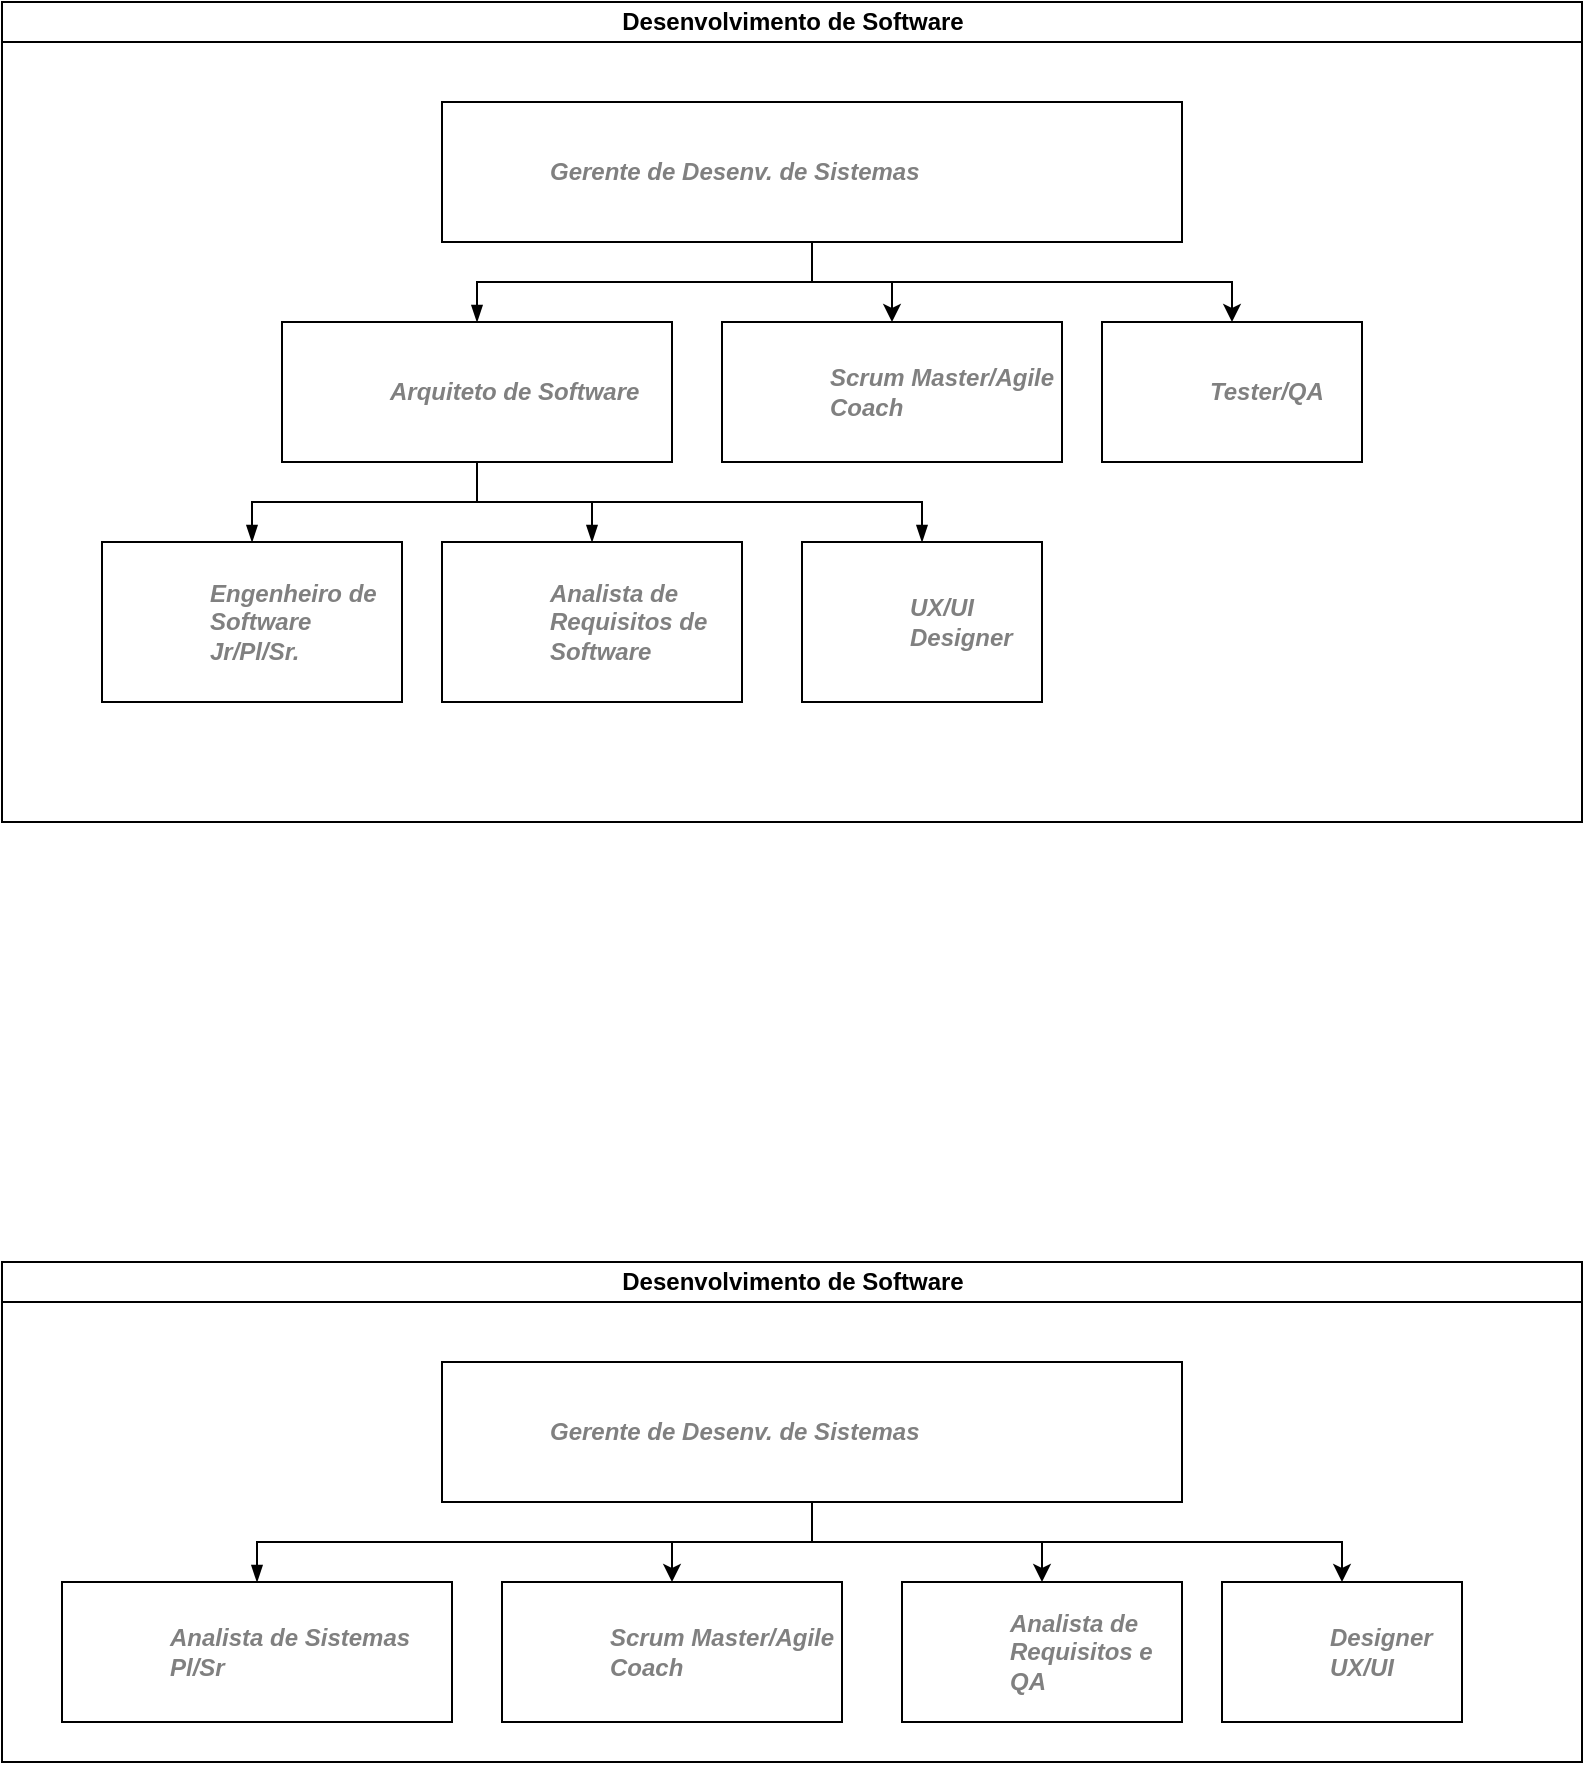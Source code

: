 <mxfile version="24.6.2" type="github">
  <diagram id="prtHgNgQTEPvFCAcTncT" name="Page-1">
    <mxGraphModel dx="2014" dy="1125" grid="1" gridSize="10" guides="1" tooltips="1" connect="1" arrows="1" fold="1" page="1" pageScale="1" pageWidth="827" pageHeight="1169" math="0" shadow="0">
      <root>
        <mxCell id="0" />
        <mxCell id="1" parent="0" />
        <mxCell id="dNxyNK7c78bLwvsdeMH5-11" value="Desenvolvimento de Software" style="swimlane;html=1;startSize=20;horizontal=1;containerType=tree;glass=0;" parent="1" vertex="1">
          <mxGeometry x="19" y="40" width="790" height="410" as="geometry" />
        </mxCell>
        <UserObject label="&lt;br&gt;&lt;i style=&quot;color: gray&quot;&gt;%position%&lt;/i&gt;&lt;div&gt;&lt;br/&gt;&lt;/div&gt;" position="Gerente de Desenv. de Sistemas" placeholders="1" id="dNxyNK7c78bLwvsdeMH5-12">
          <mxCell style="label;image=https://cdn3.iconfinder.com/data/icons/user-avatars-1/512/users-9-2-128.png;whiteSpace=wrap;html=1;rounded=0;glass=0;treeMoving=1;treeFolding=1;" parent="dNxyNK7c78bLwvsdeMH5-11" vertex="1">
            <mxGeometry x="220" y="50" width="370" height="70" as="geometry" />
          </mxCell>
        </UserObject>
        <mxCell id="dNxyNK7c78bLwvsdeMH5-13" value="" style="endArrow=blockThin;endFill=1;fontSize=11;edgeStyle=elbowEdgeStyle;elbow=vertical;rounded=0;" parent="dNxyNK7c78bLwvsdeMH5-11" source="dNxyNK7c78bLwvsdeMH5-12" target="dNxyNK7c78bLwvsdeMH5-14" edge="1">
          <mxGeometry relative="1" as="geometry" />
        </mxCell>
        <UserObject label="&lt;br&gt;&lt;i style=&quot;color: gray&quot;&gt;%position%&lt;/i&gt;&lt;div&gt;&lt;br/&gt;&lt;/div&gt;" position="Arquiteto de Software" placeholders="1" id="dNxyNK7c78bLwvsdeMH5-14">
          <mxCell style="label;image=https://cdn3.iconfinder.com/data/icons/user-avatars-1/512/users-10-3-128.png;whiteSpace=wrap;html=1;rounded=0;glass=0;treeFolding=1;treeMoving=1;" parent="dNxyNK7c78bLwvsdeMH5-11" vertex="1">
            <mxGeometry x="140" y="160" width="195" height="70" as="geometry" />
          </mxCell>
        </UserObject>
        <mxCell id="hPTWJLIcKo_zzPEU5Aye-4" value="" style="endArrow=blockThin;endFill=1;fontSize=11;edgeStyle=elbowEdgeStyle;elbow=vertical;rounded=0;" edge="1" target="hPTWJLIcKo_zzPEU5Aye-5" source="dNxyNK7c78bLwvsdeMH5-14" parent="dNxyNK7c78bLwvsdeMH5-11">
          <mxGeometry relative="1" as="geometry">
            <mxPoint x="425" y="200" as="sourcePoint" />
          </mxGeometry>
        </mxCell>
        <UserObject label="&lt;br&gt;&lt;i style=&quot;color: gray&quot;&gt;%position%&lt;/i&gt;&lt;div&gt;&lt;br/&gt;&lt;/div&gt;" position="Engenheiro de Software Jr/Pl/Sr." placeholders="1" id="hPTWJLIcKo_zzPEU5Aye-5">
          <mxCell style="label;image=https://cdn3.iconfinder.com/data/icons/user-avatars-1/512/users-2-128.png;whiteSpace=wrap;html=1;rounded=0;glass=0;treeFolding=1;treeMoving=1;" vertex="1" parent="dNxyNK7c78bLwvsdeMH5-11">
            <mxGeometry x="50" y="270" width="150" height="80" as="geometry" />
          </mxCell>
        </UserObject>
        <mxCell id="hPTWJLIcKo_zzPEU5Aye-7" value="" style="endArrow=blockThin;endFill=1;fontSize=11;edgeStyle=elbowEdgeStyle;elbow=vertical;rounded=0;" edge="1" target="hPTWJLIcKo_zzPEU5Aye-8" source="dNxyNK7c78bLwvsdeMH5-14" parent="dNxyNK7c78bLwvsdeMH5-11">
          <mxGeometry relative="1" as="geometry">
            <mxPoint x="375" y="200" as="sourcePoint" />
          </mxGeometry>
        </mxCell>
        <UserObject label="&lt;br&gt;&lt;i style=&quot;color: gray&quot;&gt;%position%&lt;/i&gt;&lt;div&gt;&lt;br/&gt;&lt;/div&gt;" position="Analista de Requisitos de Software" placeholders="1" id="hPTWJLIcKo_zzPEU5Aye-8">
          <mxCell style="label;image=https://cdn3.iconfinder.com/data/icons/user-avatars-1/512/users-10-3-128.png;whiteSpace=wrap;html=1;rounded=0;glass=0;treeFolding=1;treeMoving=1;" vertex="1" parent="dNxyNK7c78bLwvsdeMH5-11">
            <mxGeometry x="220" y="270" width="150" height="80" as="geometry" />
          </mxCell>
        </UserObject>
        <mxCell id="hPTWJLIcKo_zzPEU5Aye-11" value="" style="endArrow=blockThin;endFill=1;fontSize=11;edgeStyle=elbowEdgeStyle;elbow=vertical;rounded=0;" edge="1" target="hPTWJLIcKo_zzPEU5Aye-12" source="dNxyNK7c78bLwvsdeMH5-14" parent="dNxyNK7c78bLwvsdeMH5-11">
          <mxGeometry relative="1" as="geometry">
            <mxPoint x="375" y="200" as="sourcePoint" />
          </mxGeometry>
        </mxCell>
        <UserObject label="&lt;br&gt;&lt;i style=&quot;color: gray&quot;&gt;%position%&lt;/i&gt;&lt;div&gt;&lt;br/&gt;&lt;/div&gt;" position="UX/UI Designer" placeholders="1" id="hPTWJLIcKo_zzPEU5Aye-12">
          <mxCell style="label;image=https://cdn3.iconfinder.com/data/icons/user-avatars-1/512/users-10-3-128.png;whiteSpace=wrap;html=1;rounded=0;glass=0;treeFolding=1;treeMoving=1;" vertex="1" parent="dNxyNK7c78bLwvsdeMH5-11">
            <mxGeometry x="400" y="270" width="120" height="80" as="geometry" />
          </mxCell>
        </UserObject>
        <mxCell id="hPTWJLIcKo_zzPEU5Aye-15" value="" style="edgeStyle=orthogonalEdgeStyle;rounded=0;orthogonalLoop=1;jettySize=auto;html=1;" edge="1" source="dNxyNK7c78bLwvsdeMH5-12" target="hPTWJLIcKo_zzPEU5Aye-16" parent="dNxyNK7c78bLwvsdeMH5-11">
          <mxGeometry relative="1" as="geometry" />
        </mxCell>
        <UserObject label="&lt;br&gt;&lt;i style=&quot;color: gray&quot;&gt;%position%&lt;/i&gt;&lt;div&gt;&lt;br/&gt;&lt;/div&gt;" position="Scrum Master/Agile Coach" placeholders="1" id="hPTWJLIcKo_zzPEU5Aye-16">
          <mxCell style="label;image=https://cdn3.iconfinder.com/data/icons/user-avatars-1/512/users-9-2-128.png;whiteSpace=wrap;html=1;rounded=0;glass=0;treeMoving=1;treeFolding=1;" vertex="1" parent="dNxyNK7c78bLwvsdeMH5-11">
            <mxGeometry x="360" y="160" width="170" height="70" as="geometry" />
          </mxCell>
        </UserObject>
        <mxCell id="hPTWJLIcKo_zzPEU5Aye-17" value="" style="edgeStyle=orthogonalEdgeStyle;rounded=0;orthogonalLoop=1;jettySize=auto;html=1;exitX=0.5;exitY=1;exitDx=0;exitDy=0;" edge="1" source="dNxyNK7c78bLwvsdeMH5-12" target="hPTWJLIcKo_zzPEU5Aye-18" parent="dNxyNK7c78bLwvsdeMH5-11">
          <mxGeometry relative="1" as="geometry" />
        </mxCell>
        <UserObject label="&lt;br&gt;&lt;i style=&quot;color: gray&quot;&gt;%position%&lt;/i&gt;&lt;div&gt;&lt;br/&gt;&lt;/div&gt;" position="Tester/QA" placeholders="1" id="hPTWJLIcKo_zzPEU5Aye-18">
          <mxCell style="label;image=https://cdn3.iconfinder.com/data/icons/user-avatars-1/512/users-3-128.png;whiteSpace=wrap;html=1;rounded=0;glass=0;treeMoving=1;treeFolding=1;" vertex="1" parent="dNxyNK7c78bLwvsdeMH5-11">
            <mxGeometry x="550" y="160" width="130" height="70" as="geometry" />
          </mxCell>
        </UserObject>
        <mxCell id="hPTWJLIcKo_zzPEU5Aye-19" value="Desenvolvimento de Software" style="swimlane;html=1;startSize=20;horizontal=1;containerType=tree;glass=0;" vertex="1" parent="1">
          <mxGeometry x="19" y="670" width="790" height="250" as="geometry" />
        </mxCell>
        <UserObject label="&lt;br&gt;&lt;i style=&quot;color: gray&quot;&gt;%position%&lt;/i&gt;&lt;div&gt;&lt;br/&gt;&lt;/div&gt;" position="Gerente de Desenv. de Sistemas" placeholders="1" id="hPTWJLIcKo_zzPEU5Aye-20">
          <mxCell style="label;image=https://cdn3.iconfinder.com/data/icons/user-avatars-1/512/users-9-2-128.png;whiteSpace=wrap;html=1;rounded=0;glass=0;treeMoving=1;treeFolding=1;" vertex="1" parent="hPTWJLIcKo_zzPEU5Aye-19">
            <mxGeometry x="220" y="50" width="370" height="70" as="geometry" />
          </mxCell>
        </UserObject>
        <mxCell id="hPTWJLIcKo_zzPEU5Aye-21" value="" style="endArrow=blockThin;endFill=1;fontSize=11;edgeStyle=elbowEdgeStyle;elbow=vertical;rounded=0;" edge="1" parent="hPTWJLIcKo_zzPEU5Aye-19" source="hPTWJLIcKo_zzPEU5Aye-20" target="hPTWJLIcKo_zzPEU5Aye-22">
          <mxGeometry relative="1" as="geometry" />
        </mxCell>
        <UserObject label="&lt;br&gt;&lt;i style=&quot;color: gray&quot;&gt;%position%&lt;/i&gt;&lt;div&gt;&lt;br/&gt;&lt;/div&gt;" position="Analista de Sistemas Pl/Sr" placeholders="1" id="hPTWJLIcKo_zzPEU5Aye-22">
          <mxCell style="label;image=https://cdn3.iconfinder.com/data/icons/user-avatars-1/512/users-10-3-128.png;whiteSpace=wrap;html=1;rounded=0;glass=0;treeFolding=1;treeMoving=1;" vertex="1" parent="hPTWJLIcKo_zzPEU5Aye-19">
            <mxGeometry x="30" y="160" width="195" height="70" as="geometry" />
          </mxCell>
        </UserObject>
        <mxCell id="hPTWJLIcKo_zzPEU5Aye-29" value="" style="edgeStyle=orthogonalEdgeStyle;rounded=0;orthogonalLoop=1;jettySize=auto;html=1;" edge="1" parent="hPTWJLIcKo_zzPEU5Aye-19" source="hPTWJLIcKo_zzPEU5Aye-20" target="hPTWJLIcKo_zzPEU5Aye-30">
          <mxGeometry relative="1" as="geometry" />
        </mxCell>
        <UserObject label="&lt;br&gt;&lt;i style=&quot;color: gray&quot;&gt;%position%&lt;/i&gt;&lt;div&gt;&lt;br/&gt;&lt;/div&gt;" position="Scrum Master/Agile Coach" placeholders="1" id="hPTWJLIcKo_zzPEU5Aye-30">
          <mxCell style="label;image=https://cdn3.iconfinder.com/data/icons/user-avatars-1/512/users-9-2-128.png;whiteSpace=wrap;html=1;rounded=0;glass=0;treeMoving=1;treeFolding=1;" vertex="1" parent="hPTWJLIcKo_zzPEU5Aye-19">
            <mxGeometry x="250" y="160" width="170" height="70" as="geometry" />
          </mxCell>
        </UserObject>
        <mxCell id="hPTWJLIcKo_zzPEU5Aye-31" value="" style="edgeStyle=orthogonalEdgeStyle;rounded=0;orthogonalLoop=1;jettySize=auto;html=1;exitX=0.5;exitY=1;exitDx=0;exitDy=0;" edge="1" parent="hPTWJLIcKo_zzPEU5Aye-19" source="hPTWJLIcKo_zzPEU5Aye-20" target="hPTWJLIcKo_zzPEU5Aye-32">
          <mxGeometry relative="1" as="geometry" />
        </mxCell>
        <UserObject label="&lt;br&gt;&lt;i style=&quot;color: gray&quot;&gt;%position%&lt;/i&gt;&lt;div&gt;&lt;br/&gt;&lt;/div&gt;" position="Analista de Requisitos e QA" placeholders="1" id="hPTWJLIcKo_zzPEU5Aye-32">
          <mxCell style="label;image=https://cdn3.iconfinder.com/data/icons/user-avatars-1/512/users-3-128.png;whiteSpace=wrap;html=1;rounded=0;glass=0;treeMoving=1;treeFolding=1;" vertex="1" parent="hPTWJLIcKo_zzPEU5Aye-19">
            <mxGeometry x="450" y="160" width="140" height="70" as="geometry" />
          </mxCell>
        </UserObject>
        <mxCell id="hPTWJLIcKo_zzPEU5Aye-33" value="" style="edgeStyle=orthogonalEdgeStyle;rounded=0;orthogonalLoop=1;jettySize=auto;html=1;exitX=0.5;exitY=1;exitDx=0;exitDy=0;" edge="1" source="hPTWJLIcKo_zzPEU5Aye-20" target="hPTWJLIcKo_zzPEU5Aye-34" parent="hPTWJLIcKo_zzPEU5Aye-19">
          <mxGeometry relative="1" as="geometry" />
        </mxCell>
        <UserObject label="&lt;br&gt;&lt;i style=&quot;color: gray&quot;&gt;%position%&lt;/i&gt;&lt;div&gt;&lt;br/&gt;&lt;/div&gt;" position="Designer UX/UI" placeholders="1" id="hPTWJLIcKo_zzPEU5Aye-34">
          <mxCell style="label;image=https://cdn3.iconfinder.com/data/icons/user-avatars-1/512/users-9-2-128.png;whiteSpace=wrap;html=1;rounded=0;glass=0;treeMoving=1;treeFolding=1;" vertex="1" parent="hPTWJLIcKo_zzPEU5Aye-19">
            <mxGeometry x="610" y="160" width="120" height="70" as="geometry" />
          </mxCell>
        </UserObject>
      </root>
    </mxGraphModel>
  </diagram>
</mxfile>
